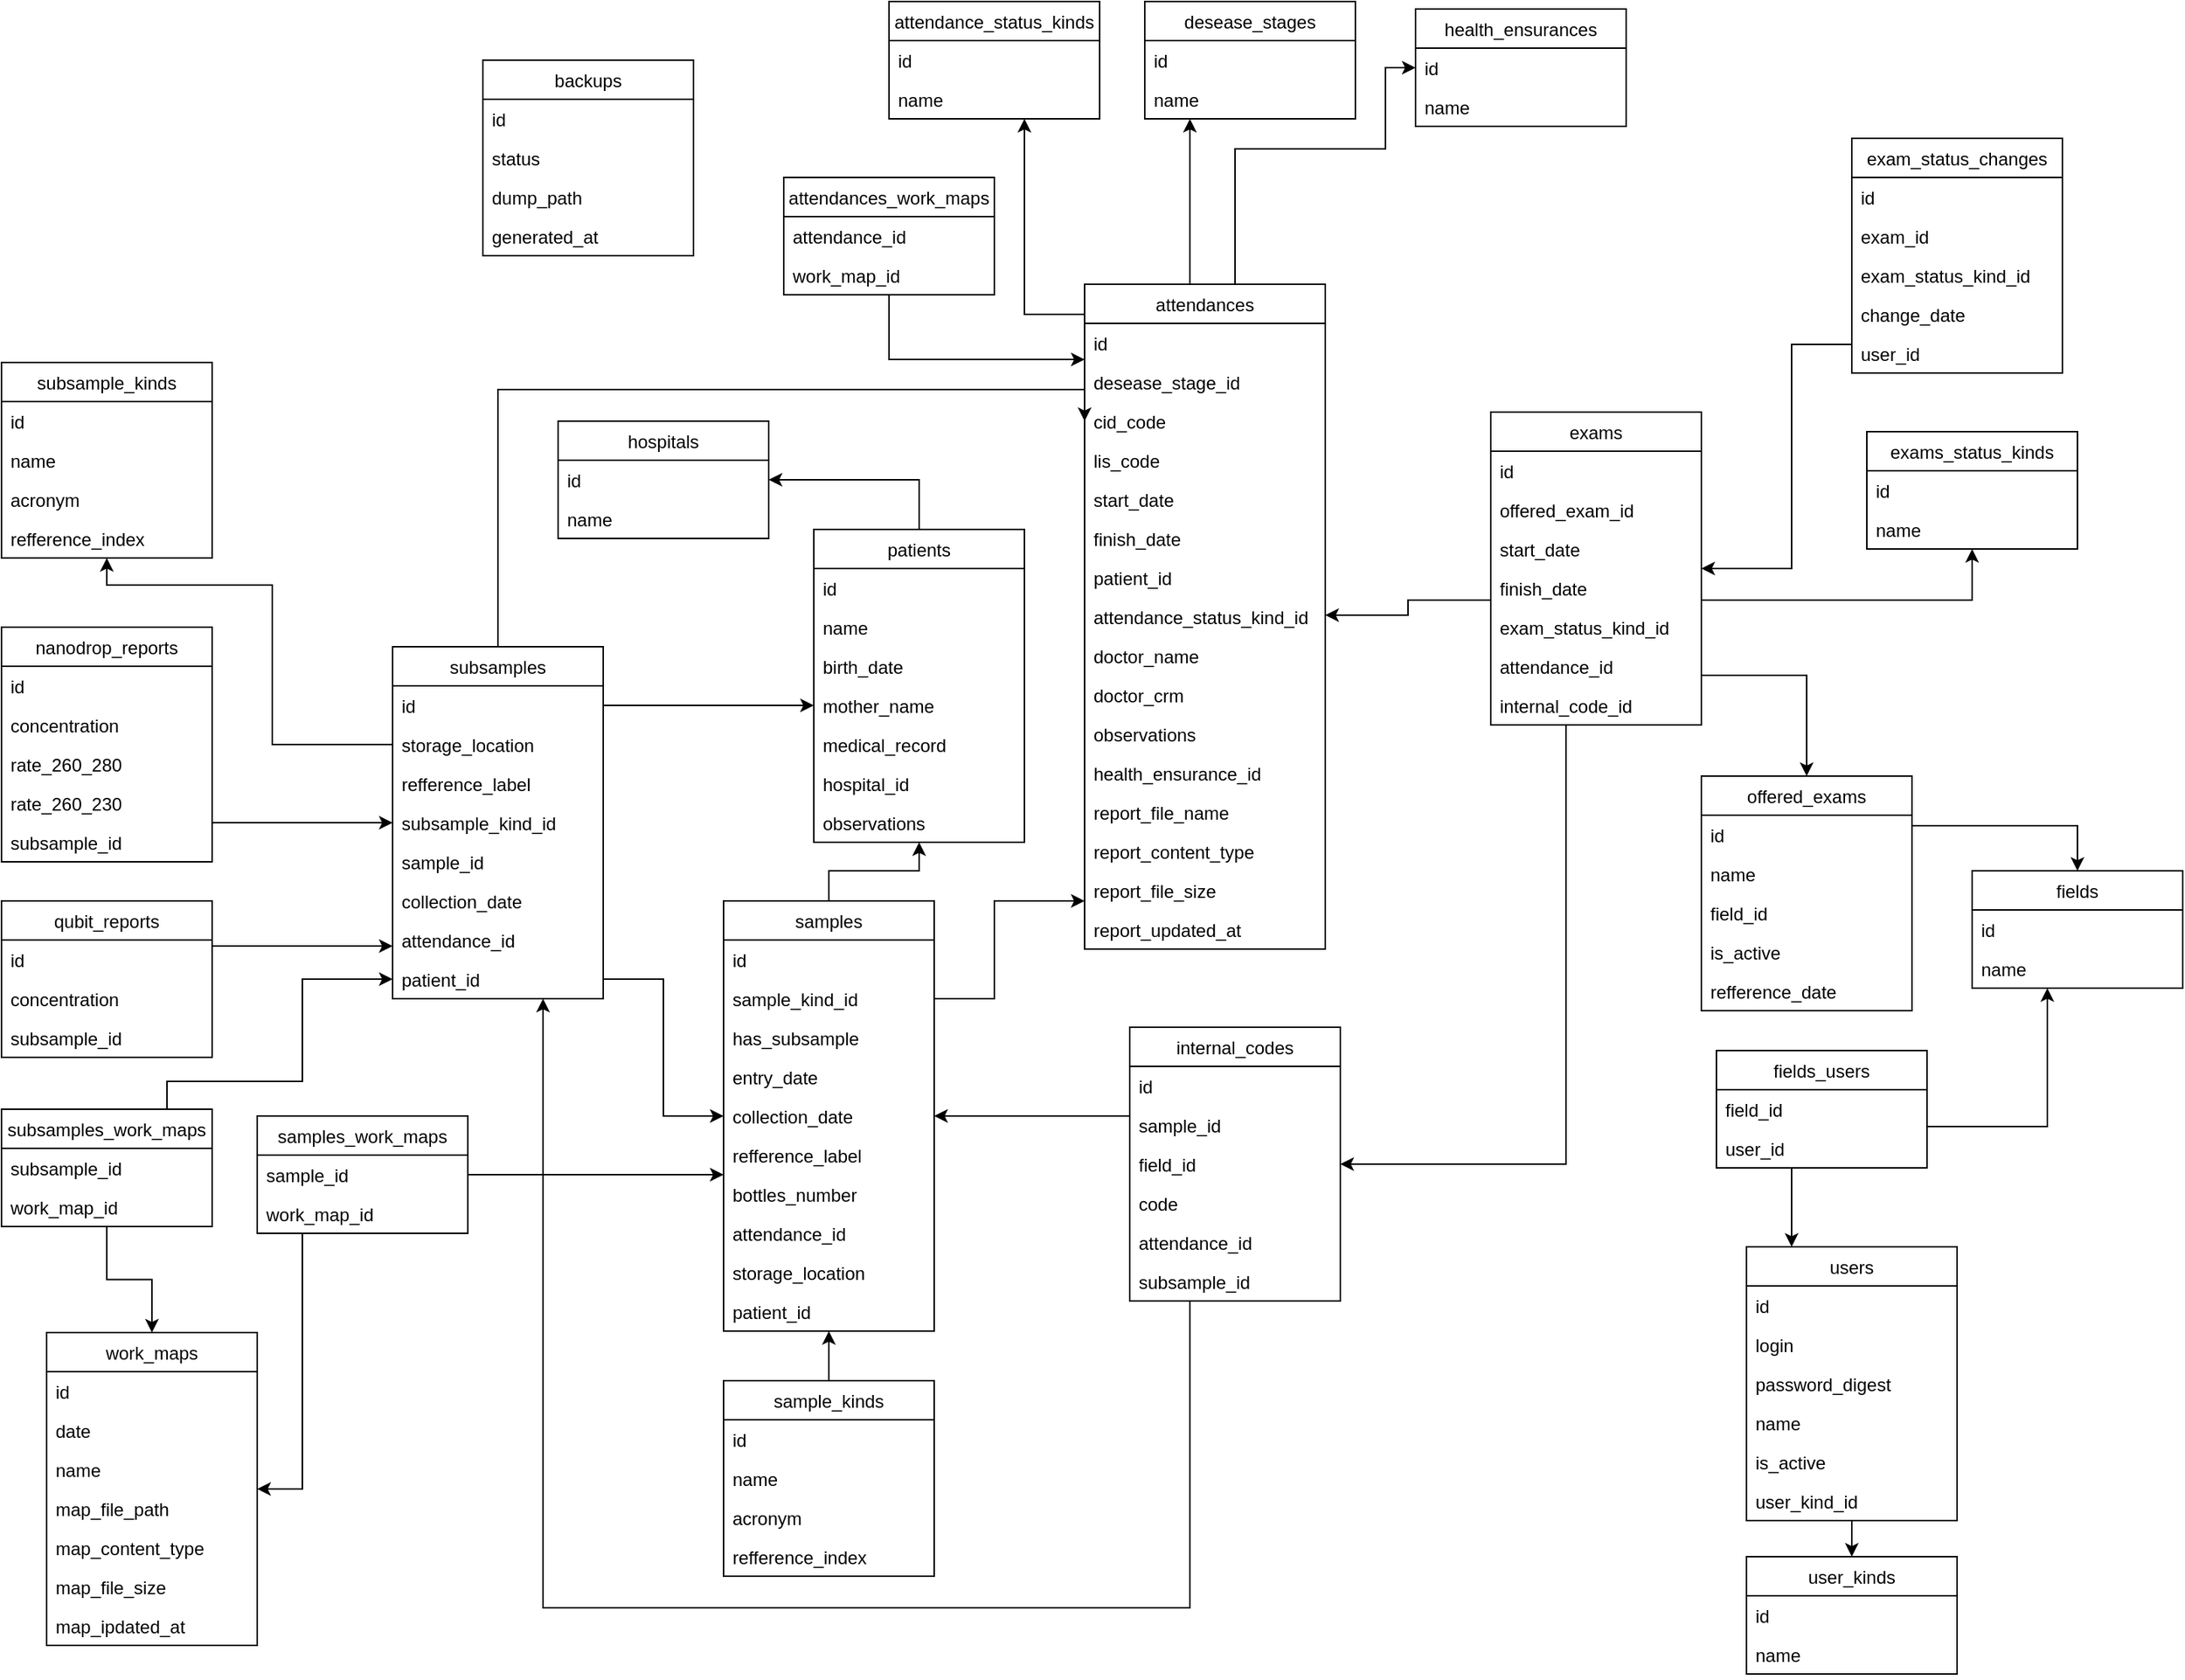 <mxfile version="10.9.5" type="device"><diagram name="Page-1" id="9f46799a-70d6-7492-0946-bef42562c5a5"><mxGraphModel dx="3758" dy="1378" grid="1" gridSize="10" guides="1" tooltips="1" connect="1" arrows="1" fold="1" page="1" pageScale="1" pageWidth="1100" pageHeight="850" background="#ffffff" math="0" shadow="0"><root><mxCell id="0"/><mxCell id="1" parent="0"/><mxCell id="H1HDkSK7e2mvy_Q6WAIs-183" style="edgeStyle=orthogonalEdgeStyle;rounded=0;orthogonalLoop=1;jettySize=auto;html=1;exitX=0;exitY=0.5;exitDx=0;exitDy=0;entryX=0;entryY=0.5;entryDx=0;entryDy=0;" parent="1" target="H1HDkSK7e2mvy_Q6WAIs-175" edge="1"><mxGeometry relative="1" as="geometry"><Array as="points"><mxPoint x="30" y="816.5"/><mxPoint x="30" y="334.5"/></Array><mxPoint x="80" y="830" as="sourcePoint"/></mxGeometry></mxCell><mxCell id="bh3pTHCVWy5I8DZ_KZWX-1" value="attendance_status_kinds" style="swimlane;fontStyle=0;childLayout=stackLayout;horizontal=1;startSize=26;fillColor=none;horizontalStack=0;resizeParent=1;resizeParentMax=0;resizeLast=0;collapsible=1;marginBottom=0;" vertex="1" parent="1"><mxGeometry x="-110" y="2" width="140" height="78" as="geometry"/></mxCell><mxCell id="bh3pTHCVWy5I8DZ_KZWX-2" value="id" style="text;strokeColor=none;fillColor=none;align=left;verticalAlign=top;spacingLeft=4;spacingRight=4;overflow=hidden;rotatable=0;points=[[0,0.5],[1,0.5]];portConstraint=eastwest;" vertex="1" parent="bh3pTHCVWy5I8DZ_KZWX-1"><mxGeometry y="26" width="140" height="26" as="geometry"/></mxCell><mxCell id="bh3pTHCVWy5I8DZ_KZWX-3" value="name" style="text;strokeColor=none;fillColor=none;align=left;verticalAlign=top;spacingLeft=4;spacingRight=4;overflow=hidden;rotatable=0;points=[[0,0.5],[1,0.5]];portConstraint=eastwest;" vertex="1" parent="bh3pTHCVWy5I8DZ_KZWX-1"><mxGeometry y="52" width="140" height="26" as="geometry"/></mxCell><mxCell id="bh3pTHCVWy5I8DZ_KZWX-25" style="edgeStyle=orthogonalEdgeStyle;rounded=0;orthogonalLoop=1;jettySize=auto;html=1;" edge="1" parent="1" source="bh3pTHCVWy5I8DZ_KZWX-5" target="bh3pTHCVWy5I8DZ_KZWX-1"><mxGeometry relative="1" as="geometry"><Array as="points"><mxPoint x="-20" y="210"/></Array></mxGeometry></mxCell><mxCell id="bh3pTHCVWy5I8DZ_KZWX-197" style="edgeStyle=orthogonalEdgeStyle;rounded=0;orthogonalLoop=1;jettySize=auto;html=1;exitX=0.75;exitY=0;exitDx=0;exitDy=0;" edge="1" parent="1" source="bh3pTHCVWy5I8DZ_KZWX-5" target="bh3pTHCVWy5I8DZ_KZWX-73"><mxGeometry relative="1" as="geometry"><Array as="points"><mxPoint x="120" y="190"/><mxPoint x="120" y="100"/><mxPoint x="220" y="100"/><mxPoint x="220" y="46"/></Array></mxGeometry></mxCell><mxCell id="bh3pTHCVWy5I8DZ_KZWX-5" value="attendances" style="swimlane;fontStyle=0;childLayout=stackLayout;horizontal=1;startSize=26;fillColor=none;horizontalStack=0;resizeParent=1;resizeParentMax=0;resizeLast=0;collapsible=1;marginBottom=0;" vertex="1" parent="1"><mxGeometry x="20" y="190" width="160" height="442" as="geometry"/></mxCell><mxCell id="bh3pTHCVWy5I8DZ_KZWX-6" value="id" style="text;strokeColor=none;fillColor=none;align=left;verticalAlign=top;spacingLeft=4;spacingRight=4;overflow=hidden;rotatable=0;points=[[0,0.5],[1,0.5]];portConstraint=eastwest;" vertex="1" parent="bh3pTHCVWy5I8DZ_KZWX-5"><mxGeometry y="26" width="160" height="26" as="geometry"/></mxCell><mxCell id="bh3pTHCVWy5I8DZ_KZWX-7" value="desease_stage_id" style="text;strokeColor=none;fillColor=none;align=left;verticalAlign=top;spacingLeft=4;spacingRight=4;overflow=hidden;rotatable=0;points=[[0,0.5],[1,0.5]];portConstraint=eastwest;" vertex="1" parent="bh3pTHCVWy5I8DZ_KZWX-5"><mxGeometry y="52" width="160" height="26" as="geometry"/></mxCell><mxCell id="bh3pTHCVWy5I8DZ_KZWX-8" value="cid_code" style="text;strokeColor=none;fillColor=none;align=left;verticalAlign=top;spacingLeft=4;spacingRight=4;overflow=hidden;rotatable=0;points=[[0,0.5],[1,0.5]];portConstraint=eastwest;" vertex="1" parent="bh3pTHCVWy5I8DZ_KZWX-5"><mxGeometry y="78" width="160" height="26" as="geometry"/></mxCell><mxCell id="bh3pTHCVWy5I8DZ_KZWX-9" value="lis_code" style="text;strokeColor=none;fillColor=none;align=left;verticalAlign=top;spacingLeft=4;spacingRight=4;overflow=hidden;rotatable=0;points=[[0,0.5],[1,0.5]];portConstraint=eastwest;" vertex="1" parent="bh3pTHCVWy5I8DZ_KZWX-5"><mxGeometry y="104" width="160" height="26" as="geometry"/></mxCell><mxCell id="bh3pTHCVWy5I8DZ_KZWX-10" value="start_date" style="text;strokeColor=none;fillColor=none;align=left;verticalAlign=top;spacingLeft=4;spacingRight=4;overflow=hidden;rotatable=0;points=[[0,0.5],[1,0.5]];portConstraint=eastwest;" vertex="1" parent="bh3pTHCVWy5I8DZ_KZWX-5"><mxGeometry y="130" width="160" height="26" as="geometry"/></mxCell><mxCell id="bh3pTHCVWy5I8DZ_KZWX-11" value="finish_date" style="text;strokeColor=none;fillColor=none;align=left;verticalAlign=top;spacingLeft=4;spacingRight=4;overflow=hidden;rotatable=0;points=[[0,0.5],[1,0.5]];portConstraint=eastwest;" vertex="1" parent="bh3pTHCVWy5I8DZ_KZWX-5"><mxGeometry y="156" width="160" height="26" as="geometry"/></mxCell><mxCell id="bh3pTHCVWy5I8DZ_KZWX-12" value="patient_id" style="text;strokeColor=none;fillColor=none;align=left;verticalAlign=top;spacingLeft=4;spacingRight=4;overflow=hidden;rotatable=0;points=[[0,0.5],[1,0.5]];portConstraint=eastwest;" vertex="1" parent="bh3pTHCVWy5I8DZ_KZWX-5"><mxGeometry y="182" width="160" height="26" as="geometry"/></mxCell><mxCell id="bh3pTHCVWy5I8DZ_KZWX-13" value="attendance_status_kind_id" style="text;strokeColor=none;fillColor=none;align=left;verticalAlign=top;spacingLeft=4;spacingRight=4;overflow=hidden;rotatable=0;points=[[0,0.5],[1,0.5]];portConstraint=eastwest;" vertex="1" parent="bh3pTHCVWy5I8DZ_KZWX-5"><mxGeometry y="208" width="160" height="26" as="geometry"/></mxCell><mxCell id="bh3pTHCVWy5I8DZ_KZWX-14" value="doctor_name" style="text;strokeColor=none;fillColor=none;align=left;verticalAlign=top;spacingLeft=4;spacingRight=4;overflow=hidden;rotatable=0;points=[[0,0.5],[1,0.5]];portConstraint=eastwest;" vertex="1" parent="bh3pTHCVWy5I8DZ_KZWX-5"><mxGeometry y="234" width="160" height="26" as="geometry"/></mxCell><mxCell id="bh3pTHCVWy5I8DZ_KZWX-15" value="doctor_crm" style="text;strokeColor=none;fillColor=none;align=left;verticalAlign=top;spacingLeft=4;spacingRight=4;overflow=hidden;rotatable=0;points=[[0,0.5],[1,0.5]];portConstraint=eastwest;" vertex="1" parent="bh3pTHCVWy5I8DZ_KZWX-5"><mxGeometry y="260" width="160" height="26" as="geometry"/></mxCell><mxCell id="bh3pTHCVWy5I8DZ_KZWX-16" value="observations" style="text;strokeColor=none;fillColor=none;align=left;verticalAlign=top;spacingLeft=4;spacingRight=4;overflow=hidden;rotatable=0;points=[[0,0.5],[1,0.5]];portConstraint=eastwest;" vertex="1" parent="bh3pTHCVWy5I8DZ_KZWX-5"><mxGeometry y="286" width="160" height="26" as="geometry"/></mxCell><mxCell id="bh3pTHCVWy5I8DZ_KZWX-17" value="health_ensurance_id" style="text;strokeColor=none;fillColor=none;align=left;verticalAlign=top;spacingLeft=4;spacingRight=4;overflow=hidden;rotatable=0;points=[[0,0.5],[1,0.5]];portConstraint=eastwest;" vertex="1" parent="bh3pTHCVWy5I8DZ_KZWX-5"><mxGeometry y="312" width="160" height="26" as="geometry"/></mxCell><mxCell id="bh3pTHCVWy5I8DZ_KZWX-20" value="report_file_name" style="text;strokeColor=none;fillColor=none;align=left;verticalAlign=top;spacingLeft=4;spacingRight=4;overflow=hidden;rotatable=0;points=[[0,0.5],[1,0.5]];portConstraint=eastwest;" vertex="1" parent="bh3pTHCVWy5I8DZ_KZWX-5"><mxGeometry y="338" width="160" height="26" as="geometry"/></mxCell><mxCell id="bh3pTHCVWy5I8DZ_KZWX-21" value="report_content_type" style="text;strokeColor=none;fillColor=none;align=left;verticalAlign=top;spacingLeft=4;spacingRight=4;overflow=hidden;rotatable=0;points=[[0,0.5],[1,0.5]];portConstraint=eastwest;" vertex="1" parent="bh3pTHCVWy5I8DZ_KZWX-5"><mxGeometry y="364" width="160" height="26" as="geometry"/></mxCell><mxCell id="bh3pTHCVWy5I8DZ_KZWX-22" value="report_file_size" style="text;strokeColor=none;fillColor=none;align=left;verticalAlign=top;spacingLeft=4;spacingRight=4;overflow=hidden;rotatable=0;points=[[0,0.5],[1,0.5]];portConstraint=eastwest;" vertex="1" parent="bh3pTHCVWy5I8DZ_KZWX-5"><mxGeometry y="390" width="160" height="26" as="geometry"/></mxCell><mxCell id="bh3pTHCVWy5I8DZ_KZWX-23" value="report_updated_at" style="text;strokeColor=none;fillColor=none;align=left;verticalAlign=top;spacingLeft=4;spacingRight=4;overflow=hidden;rotatable=0;points=[[0,0.5],[1,0.5]];portConstraint=eastwest;" vertex="1" parent="bh3pTHCVWy5I8DZ_KZWX-5"><mxGeometry y="416" width="160" height="26" as="geometry"/></mxCell><mxCell id="bh3pTHCVWy5I8DZ_KZWX-26" value="attendances_work_maps" style="swimlane;fontStyle=0;childLayout=stackLayout;horizontal=1;startSize=26;fillColor=none;horizontalStack=0;resizeParent=1;resizeParentMax=0;resizeLast=0;collapsible=1;marginBottom=0;" vertex="1" parent="1"><mxGeometry x="-180" y="119" width="140" height="78" as="geometry"/></mxCell><mxCell id="bh3pTHCVWy5I8DZ_KZWX-27" value="attendance_id" style="text;strokeColor=none;fillColor=none;align=left;verticalAlign=top;spacingLeft=4;spacingRight=4;overflow=hidden;rotatable=0;points=[[0,0.5],[1,0.5]];portConstraint=eastwest;" vertex="1" parent="bh3pTHCVWy5I8DZ_KZWX-26"><mxGeometry y="26" width="140" height="26" as="geometry"/></mxCell><mxCell id="bh3pTHCVWy5I8DZ_KZWX-28" value="work_map_id" style="text;strokeColor=none;fillColor=none;align=left;verticalAlign=top;spacingLeft=4;spacingRight=4;overflow=hidden;rotatable=0;points=[[0,0.5],[1,0.5]];portConstraint=eastwest;" vertex="1" parent="bh3pTHCVWy5I8DZ_KZWX-26"><mxGeometry y="52" width="140" height="26" as="geometry"/></mxCell><mxCell id="bh3pTHCVWy5I8DZ_KZWX-30" style="edgeStyle=orthogonalEdgeStyle;rounded=0;orthogonalLoop=1;jettySize=auto;html=1;" edge="1" parent="1" source="bh3pTHCVWy5I8DZ_KZWX-26" target="bh3pTHCVWy5I8DZ_KZWX-5"><mxGeometry relative="1" as="geometry"><Array as="points"><mxPoint x="-110" y="240"/></Array></mxGeometry></mxCell><mxCell id="bh3pTHCVWy5I8DZ_KZWX-31" value="backups" style="swimlane;fontStyle=0;childLayout=stackLayout;horizontal=1;startSize=26;fillColor=none;horizontalStack=0;resizeParent=1;resizeParentMax=0;resizeLast=0;collapsible=1;marginBottom=0;" vertex="1" parent="1"><mxGeometry x="-380" y="41" width="140" height="130" as="geometry"/></mxCell><mxCell id="bh3pTHCVWy5I8DZ_KZWX-32" value="id" style="text;strokeColor=none;fillColor=none;align=left;verticalAlign=top;spacingLeft=4;spacingRight=4;overflow=hidden;rotatable=0;points=[[0,0.5],[1,0.5]];portConstraint=eastwest;" vertex="1" parent="bh3pTHCVWy5I8DZ_KZWX-31"><mxGeometry y="26" width="140" height="26" as="geometry"/></mxCell><mxCell id="bh3pTHCVWy5I8DZ_KZWX-33" value="status" style="text;strokeColor=none;fillColor=none;align=left;verticalAlign=top;spacingLeft=4;spacingRight=4;overflow=hidden;rotatable=0;points=[[0,0.5],[1,0.5]];portConstraint=eastwest;" vertex="1" parent="bh3pTHCVWy5I8DZ_KZWX-31"><mxGeometry y="52" width="140" height="26" as="geometry"/></mxCell><mxCell id="bh3pTHCVWy5I8DZ_KZWX-34" value="dump_path" style="text;strokeColor=none;fillColor=none;align=left;verticalAlign=top;spacingLeft=4;spacingRight=4;overflow=hidden;rotatable=0;points=[[0,0.5],[1,0.5]];portConstraint=eastwest;" vertex="1" parent="bh3pTHCVWy5I8DZ_KZWX-31"><mxGeometry y="78" width="140" height="26" as="geometry"/></mxCell><mxCell id="bh3pTHCVWy5I8DZ_KZWX-35" value="generated_at" style="text;strokeColor=none;fillColor=none;align=left;verticalAlign=top;spacingLeft=4;spacingRight=4;overflow=hidden;rotatable=0;points=[[0,0.5],[1,0.5]];portConstraint=eastwest;" vertex="1" parent="bh3pTHCVWy5I8DZ_KZWX-31"><mxGeometry y="104" width="140" height="26" as="geometry"/></mxCell><mxCell id="bh3pTHCVWy5I8DZ_KZWX-36" value="desease_stages" style="swimlane;fontStyle=0;childLayout=stackLayout;horizontal=1;startSize=26;fillColor=none;horizontalStack=0;resizeParent=1;resizeParentMax=0;resizeLast=0;collapsible=1;marginBottom=0;" vertex="1" parent="1"><mxGeometry x="60" y="2" width="140" height="78" as="geometry"/></mxCell><mxCell id="bh3pTHCVWy5I8DZ_KZWX-37" value="id" style="text;strokeColor=none;fillColor=none;align=left;verticalAlign=top;spacingLeft=4;spacingRight=4;overflow=hidden;rotatable=0;points=[[0,0.5],[1,0.5]];portConstraint=eastwest;" vertex="1" parent="bh3pTHCVWy5I8DZ_KZWX-36"><mxGeometry y="26" width="140" height="26" as="geometry"/></mxCell><mxCell id="bh3pTHCVWy5I8DZ_KZWX-38" value="name" style="text;strokeColor=none;fillColor=none;align=left;verticalAlign=top;spacingLeft=4;spacingRight=4;overflow=hidden;rotatable=0;points=[[0,0.5],[1,0.5]];portConstraint=eastwest;" vertex="1" parent="bh3pTHCVWy5I8DZ_KZWX-36"><mxGeometry y="52" width="140" height="26" as="geometry"/></mxCell><mxCell id="bh3pTHCVWy5I8DZ_KZWX-40" style="edgeStyle=orthogonalEdgeStyle;rounded=0;orthogonalLoop=1;jettySize=auto;html=1;" edge="1" parent="1" source="bh3pTHCVWy5I8DZ_KZWX-5" target="bh3pTHCVWy5I8DZ_KZWX-36"><mxGeometry relative="1" as="geometry"><Array as="points"><mxPoint x="90" y="160"/><mxPoint x="90" y="160"/></Array></mxGeometry></mxCell><mxCell id="bh3pTHCVWy5I8DZ_KZWX-41" value="exam_status_changes" style="swimlane;fontStyle=0;childLayout=stackLayout;horizontal=1;startSize=26;fillColor=none;horizontalStack=0;resizeParent=1;resizeParentMax=0;resizeLast=0;collapsible=1;marginBottom=0;" vertex="1" parent="1"><mxGeometry x="530" y="93" width="140" height="156" as="geometry"/></mxCell><mxCell id="bh3pTHCVWy5I8DZ_KZWX-42" value="id" style="text;strokeColor=none;fillColor=none;align=left;verticalAlign=top;spacingLeft=4;spacingRight=4;overflow=hidden;rotatable=0;points=[[0,0.5],[1,0.5]];portConstraint=eastwest;" vertex="1" parent="bh3pTHCVWy5I8DZ_KZWX-41"><mxGeometry y="26" width="140" height="26" as="geometry"/></mxCell><mxCell id="bh3pTHCVWy5I8DZ_KZWX-43" value="exam_id" style="text;strokeColor=none;fillColor=none;align=left;verticalAlign=top;spacingLeft=4;spacingRight=4;overflow=hidden;rotatable=0;points=[[0,0.5],[1,0.5]];portConstraint=eastwest;" vertex="1" parent="bh3pTHCVWy5I8DZ_KZWX-41"><mxGeometry y="52" width="140" height="26" as="geometry"/></mxCell><mxCell id="bh3pTHCVWy5I8DZ_KZWX-44" value="exam_status_kind_id" style="text;strokeColor=none;fillColor=none;align=left;verticalAlign=top;spacingLeft=4;spacingRight=4;overflow=hidden;rotatable=0;points=[[0,0.5],[1,0.5]];portConstraint=eastwest;" vertex="1" parent="bh3pTHCVWy5I8DZ_KZWX-41"><mxGeometry y="78" width="140" height="26" as="geometry"/></mxCell><mxCell id="bh3pTHCVWy5I8DZ_KZWX-45" value="change_date" style="text;strokeColor=none;fillColor=none;align=left;verticalAlign=top;spacingLeft=4;spacingRight=4;overflow=hidden;rotatable=0;points=[[0,0.5],[1,0.5]];portConstraint=eastwest;" vertex="1" parent="bh3pTHCVWy5I8DZ_KZWX-41"><mxGeometry y="104" width="140" height="26" as="geometry"/></mxCell><mxCell id="bh3pTHCVWy5I8DZ_KZWX-46" value="user_id" style="text;strokeColor=none;fillColor=none;align=left;verticalAlign=top;spacingLeft=4;spacingRight=4;overflow=hidden;rotatable=0;points=[[0,0.5],[1,0.5]];portConstraint=eastwest;" vertex="1" parent="bh3pTHCVWy5I8DZ_KZWX-41"><mxGeometry y="130" width="140" height="26" as="geometry"/></mxCell><mxCell id="bh3pTHCVWy5I8DZ_KZWX-48" value="exams_status_kinds" style="swimlane;fontStyle=0;childLayout=stackLayout;horizontal=1;startSize=26;fillColor=none;horizontalStack=0;resizeParent=1;resizeParentMax=0;resizeLast=0;collapsible=1;marginBottom=0;" vertex="1" parent="1"><mxGeometry x="540" y="288" width="140" height="78" as="geometry"/></mxCell><mxCell id="bh3pTHCVWy5I8DZ_KZWX-49" value="id" style="text;strokeColor=none;fillColor=none;align=left;verticalAlign=top;spacingLeft=4;spacingRight=4;overflow=hidden;rotatable=0;points=[[0,0.5],[1,0.5]];portConstraint=eastwest;" vertex="1" parent="bh3pTHCVWy5I8DZ_KZWX-48"><mxGeometry y="26" width="140" height="26" as="geometry"/></mxCell><mxCell id="bh3pTHCVWy5I8DZ_KZWX-50" value="name" style="text;strokeColor=none;fillColor=none;align=left;verticalAlign=top;spacingLeft=4;spacingRight=4;overflow=hidden;rotatable=0;points=[[0,0.5],[1,0.5]];portConstraint=eastwest;" vertex="1" parent="bh3pTHCVWy5I8DZ_KZWX-48"><mxGeometry y="52" width="140" height="26" as="geometry"/></mxCell><mxCell id="bh3pTHCVWy5I8DZ_KZWX-52" value="exams" style="swimlane;fontStyle=0;childLayout=stackLayout;horizontal=1;startSize=26;fillColor=none;horizontalStack=0;resizeParent=1;resizeParentMax=0;resizeLast=0;collapsible=1;marginBottom=0;" vertex="1" parent="1"><mxGeometry x="290" y="275" width="140" height="208" as="geometry"/></mxCell><mxCell id="bh3pTHCVWy5I8DZ_KZWX-53" value="id" style="text;strokeColor=none;fillColor=none;align=left;verticalAlign=top;spacingLeft=4;spacingRight=4;overflow=hidden;rotatable=0;points=[[0,0.5],[1,0.5]];portConstraint=eastwest;" vertex="1" parent="bh3pTHCVWy5I8DZ_KZWX-52"><mxGeometry y="26" width="140" height="26" as="geometry"/></mxCell><mxCell id="bh3pTHCVWy5I8DZ_KZWX-54" value="offered_exam_id" style="text;strokeColor=none;fillColor=none;align=left;verticalAlign=top;spacingLeft=4;spacingRight=4;overflow=hidden;rotatable=0;points=[[0,0.5],[1,0.5]];portConstraint=eastwest;" vertex="1" parent="bh3pTHCVWy5I8DZ_KZWX-52"><mxGeometry y="52" width="140" height="26" as="geometry"/></mxCell><mxCell id="bh3pTHCVWy5I8DZ_KZWX-55" value="start_date" style="text;strokeColor=none;fillColor=none;align=left;verticalAlign=top;spacingLeft=4;spacingRight=4;overflow=hidden;rotatable=0;points=[[0,0.5],[1,0.5]];portConstraint=eastwest;" vertex="1" parent="bh3pTHCVWy5I8DZ_KZWX-52"><mxGeometry y="78" width="140" height="26" as="geometry"/></mxCell><mxCell id="bh3pTHCVWy5I8DZ_KZWX-56" value="finish_date" style="text;strokeColor=none;fillColor=none;align=left;verticalAlign=top;spacingLeft=4;spacingRight=4;overflow=hidden;rotatable=0;points=[[0,0.5],[1,0.5]];portConstraint=eastwest;" vertex="1" parent="bh3pTHCVWy5I8DZ_KZWX-52"><mxGeometry y="104" width="140" height="26" as="geometry"/></mxCell><mxCell id="bh3pTHCVWy5I8DZ_KZWX-57" value="exam_status_kind_id" style="text;strokeColor=none;fillColor=none;align=left;verticalAlign=top;spacingLeft=4;spacingRight=4;overflow=hidden;rotatable=0;points=[[0,0.5],[1,0.5]];portConstraint=eastwest;" vertex="1" parent="bh3pTHCVWy5I8DZ_KZWX-52"><mxGeometry y="130" width="140" height="26" as="geometry"/></mxCell><mxCell id="bh3pTHCVWy5I8DZ_KZWX-58" value="attendance_id" style="text;strokeColor=none;fillColor=none;align=left;verticalAlign=top;spacingLeft=4;spacingRight=4;overflow=hidden;rotatable=0;points=[[0,0.5],[1,0.5]];portConstraint=eastwest;" vertex="1" parent="bh3pTHCVWy5I8DZ_KZWX-52"><mxGeometry y="156" width="140" height="26" as="geometry"/></mxCell><mxCell id="bh3pTHCVWy5I8DZ_KZWX-59" value="internal_code_id" style="text;strokeColor=none;fillColor=none;align=left;verticalAlign=top;spacingLeft=4;spacingRight=4;overflow=hidden;rotatable=0;points=[[0,0.5],[1,0.5]];portConstraint=eastwest;" vertex="1" parent="bh3pTHCVWy5I8DZ_KZWX-52"><mxGeometry y="182" width="140" height="26" as="geometry"/></mxCell><mxCell id="bh3pTHCVWy5I8DZ_KZWX-61" style="edgeStyle=orthogonalEdgeStyle;rounded=0;orthogonalLoop=1;jettySize=auto;html=1;" edge="1" parent="1" source="bh3pTHCVWy5I8DZ_KZWX-52" target="bh3pTHCVWy5I8DZ_KZWX-48"><mxGeometry relative="1" as="geometry"><mxPoint x="380" y="400" as="sourcePoint"/><Array as="points"><mxPoint x="610" y="400"/></Array></mxGeometry></mxCell><mxCell id="bh3pTHCVWy5I8DZ_KZWX-64" value="fields" style="swimlane;fontStyle=0;childLayout=stackLayout;horizontal=1;startSize=26;fillColor=none;horizontalStack=0;resizeParent=1;resizeParentMax=0;resizeLast=0;collapsible=1;marginBottom=0;" vertex="1" parent="1"><mxGeometry x="610" y="580" width="140" height="78" as="geometry"/></mxCell><mxCell id="bh3pTHCVWy5I8DZ_KZWX-65" value="id" style="text;strokeColor=none;fillColor=none;align=left;verticalAlign=top;spacingLeft=4;spacingRight=4;overflow=hidden;rotatable=0;points=[[0,0.5],[1,0.5]];portConstraint=eastwest;" vertex="1" parent="bh3pTHCVWy5I8DZ_KZWX-64"><mxGeometry y="26" width="140" height="26" as="geometry"/></mxCell><mxCell id="bh3pTHCVWy5I8DZ_KZWX-66" value="name" style="text;strokeColor=none;fillColor=none;align=left;verticalAlign=top;spacingLeft=4;spacingRight=4;overflow=hidden;rotatable=0;points=[[0,0.5],[1,0.5]];portConstraint=eastwest;" vertex="1" parent="bh3pTHCVWy5I8DZ_KZWX-64"><mxGeometry y="52" width="140" height="26" as="geometry"/></mxCell><mxCell id="bh3pTHCVWy5I8DZ_KZWX-196" style="edgeStyle=orthogonalEdgeStyle;rounded=0;orthogonalLoop=1;jettySize=auto;html=1;" edge="1" parent="1" source="bh3pTHCVWy5I8DZ_KZWX-68" target="bh3pTHCVWy5I8DZ_KZWX-177"><mxGeometry relative="1" as="geometry"><mxPoint x="600" y="780" as="sourcePoint"/><Array as="points"><mxPoint x="490" y="810"/><mxPoint x="490" y="810"/></Array></mxGeometry></mxCell><mxCell id="bh3pTHCVWy5I8DZ_KZWX-68" value="fields_users" style="swimlane;fontStyle=0;childLayout=stackLayout;horizontal=1;startSize=26;fillColor=none;horizontalStack=0;resizeParent=1;resizeParentMax=0;resizeLast=0;collapsible=1;marginBottom=0;" vertex="1" parent="1"><mxGeometry x="440" y="699.5" width="140" height="78" as="geometry"/></mxCell><mxCell id="bh3pTHCVWy5I8DZ_KZWX-69" value="field_id" style="text;strokeColor=none;fillColor=none;align=left;verticalAlign=top;spacingLeft=4;spacingRight=4;overflow=hidden;rotatable=0;points=[[0,0.5],[1,0.5]];portConstraint=eastwest;" vertex="1" parent="bh3pTHCVWy5I8DZ_KZWX-68"><mxGeometry y="26" width="140" height="26" as="geometry"/></mxCell><mxCell id="bh3pTHCVWy5I8DZ_KZWX-70" value="user_id" style="text;strokeColor=none;fillColor=none;align=left;verticalAlign=top;spacingLeft=4;spacingRight=4;overflow=hidden;rotatable=0;points=[[0,0.5],[1,0.5]];portConstraint=eastwest;" vertex="1" parent="bh3pTHCVWy5I8DZ_KZWX-68"><mxGeometry y="52" width="140" height="26" as="geometry"/></mxCell><mxCell id="bh3pTHCVWy5I8DZ_KZWX-73" value="health_ensurances" style="swimlane;fontStyle=0;childLayout=stackLayout;horizontal=1;startSize=26;fillColor=none;horizontalStack=0;resizeParent=1;resizeParentMax=0;resizeLast=0;collapsible=1;marginBottom=0;" vertex="1" parent="1"><mxGeometry x="240" y="7" width="140" height="78" as="geometry"/></mxCell><mxCell id="bh3pTHCVWy5I8DZ_KZWX-74" value="id" style="text;strokeColor=none;fillColor=none;align=left;verticalAlign=top;spacingLeft=4;spacingRight=4;overflow=hidden;rotatable=0;points=[[0,0.5],[1,0.5]];portConstraint=eastwest;" vertex="1" parent="bh3pTHCVWy5I8DZ_KZWX-73"><mxGeometry y="26" width="140" height="26" as="geometry"/></mxCell><mxCell id="bh3pTHCVWy5I8DZ_KZWX-75" value="name" style="text;strokeColor=none;fillColor=none;align=left;verticalAlign=top;spacingLeft=4;spacingRight=4;overflow=hidden;rotatable=0;points=[[0,0.5],[1,0.5]];portConstraint=eastwest;" vertex="1" parent="bh3pTHCVWy5I8DZ_KZWX-73"><mxGeometry y="52" width="140" height="26" as="geometry"/></mxCell><mxCell id="bh3pTHCVWy5I8DZ_KZWX-78" value="hospitals" style="swimlane;fontStyle=0;childLayout=stackLayout;horizontal=1;startSize=26;fillColor=none;horizontalStack=0;resizeParent=1;resizeParentMax=0;resizeLast=0;collapsible=1;marginBottom=0;" vertex="1" parent="1"><mxGeometry x="-330" y="281" width="140" height="78" as="geometry"/></mxCell><mxCell id="bh3pTHCVWy5I8DZ_KZWX-79" value="id" style="text;strokeColor=none;fillColor=none;align=left;verticalAlign=top;spacingLeft=4;spacingRight=4;overflow=hidden;rotatable=0;points=[[0,0.5],[1,0.5]];portConstraint=eastwest;" vertex="1" parent="bh3pTHCVWy5I8DZ_KZWX-78"><mxGeometry y="26" width="140" height="26" as="geometry"/></mxCell><mxCell id="bh3pTHCVWy5I8DZ_KZWX-80" value="name" style="text;strokeColor=none;fillColor=none;align=left;verticalAlign=top;spacingLeft=4;spacingRight=4;overflow=hidden;rotatable=0;points=[[0,0.5],[1,0.5]];portConstraint=eastwest;" vertex="1" parent="bh3pTHCVWy5I8DZ_KZWX-78"><mxGeometry y="52" width="140" height="26" as="geometry"/></mxCell><mxCell id="bh3pTHCVWy5I8DZ_KZWX-82" value="internal_codes" style="swimlane;fontStyle=0;childLayout=stackLayout;horizontal=1;startSize=26;fillColor=none;horizontalStack=0;resizeParent=1;resizeParentMax=0;resizeLast=0;collapsible=1;marginBottom=0;" vertex="1" parent="1"><mxGeometry x="50" y="684" width="140" height="182" as="geometry"/></mxCell><mxCell id="bh3pTHCVWy5I8DZ_KZWX-83" value="id" style="text;strokeColor=none;fillColor=none;align=left;verticalAlign=top;spacingLeft=4;spacingRight=4;overflow=hidden;rotatable=0;points=[[0,0.5],[1,0.5]];portConstraint=eastwest;" vertex="1" parent="bh3pTHCVWy5I8DZ_KZWX-82"><mxGeometry y="26" width="140" height="26" as="geometry"/></mxCell><mxCell id="bh3pTHCVWy5I8DZ_KZWX-84" value="sample_id" style="text;strokeColor=none;fillColor=none;align=left;verticalAlign=top;spacingLeft=4;spacingRight=4;overflow=hidden;rotatable=0;points=[[0,0.5],[1,0.5]];portConstraint=eastwest;" vertex="1" parent="bh3pTHCVWy5I8DZ_KZWX-82"><mxGeometry y="52" width="140" height="26" as="geometry"/></mxCell><mxCell id="bh3pTHCVWy5I8DZ_KZWX-85" value="field_id" style="text;strokeColor=none;fillColor=none;align=left;verticalAlign=top;spacingLeft=4;spacingRight=4;overflow=hidden;rotatable=0;points=[[0,0.5],[1,0.5]];portConstraint=eastwest;" vertex="1" parent="bh3pTHCVWy5I8DZ_KZWX-82"><mxGeometry y="78" width="140" height="26" as="geometry"/></mxCell><mxCell id="bh3pTHCVWy5I8DZ_KZWX-86" value="code" style="text;strokeColor=none;fillColor=none;align=left;verticalAlign=top;spacingLeft=4;spacingRight=4;overflow=hidden;rotatable=0;points=[[0,0.5],[1,0.5]];portConstraint=eastwest;" vertex="1" parent="bh3pTHCVWy5I8DZ_KZWX-82"><mxGeometry y="104" width="140" height="26" as="geometry"/></mxCell><mxCell id="bh3pTHCVWy5I8DZ_KZWX-87" value="attendance_id" style="text;strokeColor=none;fillColor=none;align=left;verticalAlign=top;spacingLeft=4;spacingRight=4;overflow=hidden;rotatable=0;points=[[0,0.5],[1,0.5]];portConstraint=eastwest;" vertex="1" parent="bh3pTHCVWy5I8DZ_KZWX-82"><mxGeometry y="130" width="140" height="26" as="geometry"/></mxCell><mxCell id="bh3pTHCVWy5I8DZ_KZWX-88" value="subsample_id" style="text;strokeColor=none;fillColor=none;align=left;verticalAlign=top;spacingLeft=4;spacingRight=4;overflow=hidden;rotatable=0;points=[[0,0.5],[1,0.5]];portConstraint=eastwest;" vertex="1" parent="bh3pTHCVWy5I8DZ_KZWX-82"><mxGeometry y="156" width="140" height="26" as="geometry"/></mxCell><mxCell id="bh3pTHCVWy5I8DZ_KZWX-93" value="nanodrop_reports" style="swimlane;fontStyle=0;childLayout=stackLayout;horizontal=1;startSize=26;fillColor=none;horizontalStack=0;resizeParent=1;resizeParentMax=0;resizeLast=0;collapsible=1;marginBottom=0;" vertex="1" parent="1"><mxGeometry x="-700" y="418" width="140" height="156" as="geometry"/></mxCell><mxCell id="bh3pTHCVWy5I8DZ_KZWX-94" value="id" style="text;strokeColor=none;fillColor=none;align=left;verticalAlign=top;spacingLeft=4;spacingRight=4;overflow=hidden;rotatable=0;points=[[0,0.5],[1,0.5]];portConstraint=eastwest;" vertex="1" parent="bh3pTHCVWy5I8DZ_KZWX-93"><mxGeometry y="26" width="140" height="26" as="geometry"/></mxCell><mxCell id="bh3pTHCVWy5I8DZ_KZWX-95" value="concentration" style="text;strokeColor=none;fillColor=none;align=left;verticalAlign=top;spacingLeft=4;spacingRight=4;overflow=hidden;rotatable=0;points=[[0,0.5],[1,0.5]];portConstraint=eastwest;" vertex="1" parent="bh3pTHCVWy5I8DZ_KZWX-93"><mxGeometry y="52" width="140" height="26" as="geometry"/></mxCell><mxCell id="bh3pTHCVWy5I8DZ_KZWX-96" value="rate_260_280" style="text;strokeColor=none;fillColor=none;align=left;verticalAlign=top;spacingLeft=4;spacingRight=4;overflow=hidden;rotatable=0;points=[[0,0.5],[1,0.5]];portConstraint=eastwest;" vertex="1" parent="bh3pTHCVWy5I8DZ_KZWX-93"><mxGeometry y="78" width="140" height="26" as="geometry"/></mxCell><mxCell id="bh3pTHCVWy5I8DZ_KZWX-97" value="rate_260_230" style="text;strokeColor=none;fillColor=none;align=left;verticalAlign=top;spacingLeft=4;spacingRight=4;overflow=hidden;rotatable=0;points=[[0,0.5],[1,0.5]];portConstraint=eastwest;" vertex="1" parent="bh3pTHCVWy5I8DZ_KZWX-93"><mxGeometry y="104" width="140" height="26" as="geometry"/></mxCell><mxCell id="bh3pTHCVWy5I8DZ_KZWX-98" value="subsample_id" style="text;strokeColor=none;fillColor=none;align=left;verticalAlign=top;spacingLeft=4;spacingRight=4;overflow=hidden;rotatable=0;points=[[0,0.5],[1,0.5]];portConstraint=eastwest;" vertex="1" parent="bh3pTHCVWy5I8DZ_KZWX-93"><mxGeometry y="130" width="140" height="26" as="geometry"/></mxCell><mxCell id="bh3pTHCVWy5I8DZ_KZWX-100" value="offered_exams" style="swimlane;fontStyle=0;childLayout=stackLayout;horizontal=1;startSize=26;fillColor=none;horizontalStack=0;resizeParent=1;resizeParentMax=0;resizeLast=0;collapsible=1;marginBottom=0;" vertex="1" parent="1"><mxGeometry x="430" y="517" width="140" height="156" as="geometry"/></mxCell><mxCell id="bh3pTHCVWy5I8DZ_KZWX-101" value="id" style="text;strokeColor=none;fillColor=none;align=left;verticalAlign=top;spacingLeft=4;spacingRight=4;overflow=hidden;rotatable=0;points=[[0,0.5],[1,0.5]];portConstraint=eastwest;" vertex="1" parent="bh3pTHCVWy5I8DZ_KZWX-100"><mxGeometry y="26" width="140" height="26" as="geometry"/></mxCell><mxCell id="bh3pTHCVWy5I8DZ_KZWX-102" value="name" style="text;strokeColor=none;fillColor=none;align=left;verticalAlign=top;spacingLeft=4;spacingRight=4;overflow=hidden;rotatable=0;points=[[0,0.5],[1,0.5]];portConstraint=eastwest;" vertex="1" parent="bh3pTHCVWy5I8DZ_KZWX-100"><mxGeometry y="52" width="140" height="26" as="geometry"/></mxCell><mxCell id="bh3pTHCVWy5I8DZ_KZWX-103" value="field_id" style="text;strokeColor=none;fillColor=none;align=left;verticalAlign=top;spacingLeft=4;spacingRight=4;overflow=hidden;rotatable=0;points=[[0,0.5],[1,0.5]];portConstraint=eastwest;" vertex="1" parent="bh3pTHCVWy5I8DZ_KZWX-100"><mxGeometry y="78" width="140" height="26" as="geometry"/></mxCell><mxCell id="bh3pTHCVWy5I8DZ_KZWX-104" value="is_active" style="text;strokeColor=none;fillColor=none;align=left;verticalAlign=top;spacingLeft=4;spacingRight=4;overflow=hidden;rotatable=0;points=[[0,0.5],[1,0.5]];portConstraint=eastwest;" vertex="1" parent="bh3pTHCVWy5I8DZ_KZWX-100"><mxGeometry y="104" width="140" height="26" as="geometry"/></mxCell><mxCell id="bh3pTHCVWy5I8DZ_KZWX-105" value="refference_date" style="text;strokeColor=none;fillColor=none;align=left;verticalAlign=top;spacingLeft=4;spacingRight=4;overflow=hidden;rotatable=0;points=[[0,0.5],[1,0.5]];portConstraint=eastwest;" vertex="1" parent="bh3pTHCVWy5I8DZ_KZWX-100"><mxGeometry y="130" width="140" height="26" as="geometry"/></mxCell><mxCell id="bh3pTHCVWy5I8DZ_KZWX-108" style="edgeStyle=orthogonalEdgeStyle;rounded=0;orthogonalLoop=1;jettySize=auto;html=1;" edge="1" parent="1" source="bh3pTHCVWy5I8DZ_KZWX-100" target="bh3pTHCVWy5I8DZ_KZWX-64"><mxGeometry relative="1" as="geometry"><Array as="points"><mxPoint x="680" y="550"/></Array></mxGeometry></mxCell><mxCell id="bh3pTHCVWy5I8DZ_KZWX-109" style="edgeStyle=orthogonalEdgeStyle;rounded=0;orthogonalLoop=1;jettySize=auto;html=1;exitX=1;exitY=0.5;exitDx=0;exitDy=0;entryX=0.5;entryY=0;entryDx=0;entryDy=0;" edge="1" parent="1" source="bh3pTHCVWy5I8DZ_KZWX-56" target="bh3pTHCVWy5I8DZ_KZWX-100"><mxGeometry relative="1" as="geometry"><Array as="points"><mxPoint x="430" y="450"/><mxPoint x="500" y="450"/></Array></mxGeometry></mxCell><mxCell id="bh3pTHCVWy5I8DZ_KZWX-215" style="edgeStyle=orthogonalEdgeStyle;rounded=0;orthogonalLoop=1;jettySize=auto;html=1;exitX=0.5;exitY=0;exitDx=0;exitDy=0;" edge="1" parent="1" source="bh3pTHCVWy5I8DZ_KZWX-111" target="bh3pTHCVWy5I8DZ_KZWX-78"><mxGeometry relative="1" as="geometry"/></mxCell><mxCell id="bh3pTHCVWy5I8DZ_KZWX-111" value="patients" style="swimlane;fontStyle=0;childLayout=stackLayout;horizontal=1;startSize=26;fillColor=none;horizontalStack=0;resizeParent=1;resizeParentMax=0;resizeLast=0;collapsible=1;marginBottom=0;" vertex="1" parent="1"><mxGeometry x="-160" y="353" width="140" height="208" as="geometry"/></mxCell><mxCell id="bh3pTHCVWy5I8DZ_KZWX-112" value="id" style="text;strokeColor=none;fillColor=none;align=left;verticalAlign=top;spacingLeft=4;spacingRight=4;overflow=hidden;rotatable=0;points=[[0,0.5],[1,0.5]];portConstraint=eastwest;" vertex="1" parent="bh3pTHCVWy5I8DZ_KZWX-111"><mxGeometry y="26" width="140" height="26" as="geometry"/></mxCell><mxCell id="bh3pTHCVWy5I8DZ_KZWX-113" value="name" style="text;strokeColor=none;fillColor=none;align=left;verticalAlign=top;spacingLeft=4;spacingRight=4;overflow=hidden;rotatable=0;points=[[0,0.5],[1,0.5]];portConstraint=eastwest;" vertex="1" parent="bh3pTHCVWy5I8DZ_KZWX-111"><mxGeometry y="52" width="140" height="26" as="geometry"/></mxCell><mxCell id="bh3pTHCVWy5I8DZ_KZWX-114" value="birth_date" style="text;strokeColor=none;fillColor=none;align=left;verticalAlign=top;spacingLeft=4;spacingRight=4;overflow=hidden;rotatable=0;points=[[0,0.5],[1,0.5]];portConstraint=eastwest;" vertex="1" parent="bh3pTHCVWy5I8DZ_KZWX-111"><mxGeometry y="78" width="140" height="26" as="geometry"/></mxCell><mxCell id="bh3pTHCVWy5I8DZ_KZWX-115" value="mother_name" style="text;strokeColor=none;fillColor=none;align=left;verticalAlign=top;spacingLeft=4;spacingRight=4;overflow=hidden;rotatable=0;points=[[0,0.5],[1,0.5]];portConstraint=eastwest;" vertex="1" parent="bh3pTHCVWy5I8DZ_KZWX-111"><mxGeometry y="104" width="140" height="26" as="geometry"/></mxCell><mxCell id="bh3pTHCVWy5I8DZ_KZWX-116" value="medical_record" style="text;strokeColor=none;fillColor=none;align=left;verticalAlign=top;spacingLeft=4;spacingRight=4;overflow=hidden;rotatable=0;points=[[0,0.5],[1,0.5]];portConstraint=eastwest;" vertex="1" parent="bh3pTHCVWy5I8DZ_KZWX-111"><mxGeometry y="130" width="140" height="26" as="geometry"/></mxCell><mxCell id="bh3pTHCVWy5I8DZ_KZWX-117" value="hospital_id" style="text;strokeColor=none;fillColor=none;align=left;verticalAlign=top;spacingLeft=4;spacingRight=4;overflow=hidden;rotatable=0;points=[[0,0.5],[1,0.5]];portConstraint=eastwest;" vertex="1" parent="bh3pTHCVWy5I8DZ_KZWX-111"><mxGeometry y="156" width="140" height="26" as="geometry"/></mxCell><mxCell id="bh3pTHCVWy5I8DZ_KZWX-118" value="observations" style="text;strokeColor=none;fillColor=none;align=left;verticalAlign=top;spacingLeft=4;spacingRight=4;overflow=hidden;rotatable=0;points=[[0,0.5],[1,0.5]];portConstraint=eastwest;" vertex="1" parent="bh3pTHCVWy5I8DZ_KZWX-111"><mxGeometry y="182" width="140" height="26" as="geometry"/></mxCell><mxCell id="bh3pTHCVWy5I8DZ_KZWX-121" value="qubit_reports" style="swimlane;fontStyle=0;childLayout=stackLayout;horizontal=1;startSize=26;fillColor=none;horizontalStack=0;resizeParent=1;resizeParentMax=0;resizeLast=0;collapsible=1;marginBottom=0;" vertex="1" parent="1"><mxGeometry x="-700" y="600" width="140" height="104" as="geometry"/></mxCell><mxCell id="bh3pTHCVWy5I8DZ_KZWX-122" value="id" style="text;strokeColor=none;fillColor=none;align=left;verticalAlign=top;spacingLeft=4;spacingRight=4;overflow=hidden;rotatable=0;points=[[0,0.5],[1,0.5]];portConstraint=eastwest;" vertex="1" parent="bh3pTHCVWy5I8DZ_KZWX-121"><mxGeometry y="26" width="140" height="26" as="geometry"/></mxCell><mxCell id="bh3pTHCVWy5I8DZ_KZWX-123" value="concentration" style="text;strokeColor=none;fillColor=none;align=left;verticalAlign=top;spacingLeft=4;spacingRight=4;overflow=hidden;rotatable=0;points=[[0,0.5],[1,0.5]];portConstraint=eastwest;" vertex="1" parent="bh3pTHCVWy5I8DZ_KZWX-121"><mxGeometry y="52" width="140" height="26" as="geometry"/></mxCell><mxCell id="bh3pTHCVWy5I8DZ_KZWX-124" value="subsample_id" style="text;strokeColor=none;fillColor=none;align=left;verticalAlign=top;spacingLeft=4;spacingRight=4;overflow=hidden;rotatable=0;points=[[0,0.5],[1,0.5]];portConstraint=eastwest;" vertex="1" parent="bh3pTHCVWy5I8DZ_KZWX-121"><mxGeometry y="78" width="140" height="26" as="geometry"/></mxCell><mxCell id="bh3pTHCVWy5I8DZ_KZWX-206" style="edgeStyle=orthogonalEdgeStyle;rounded=0;orthogonalLoop=1;jettySize=auto;html=1;exitX=0.5;exitY=0;exitDx=0;exitDy=0;" edge="1" parent="1" source="bh3pTHCVWy5I8DZ_KZWX-125" target="bh3pTHCVWy5I8DZ_KZWX-130"><mxGeometry relative="1" as="geometry"/></mxCell><mxCell id="bh3pTHCVWy5I8DZ_KZWX-125" value="sample_kinds" style="swimlane;fontStyle=0;childLayout=stackLayout;horizontal=1;startSize=26;fillColor=none;horizontalStack=0;resizeParent=1;resizeParentMax=0;resizeLast=0;collapsible=1;marginBottom=0;" vertex="1" parent="1"><mxGeometry x="-220" y="919" width="140" height="130" as="geometry"/></mxCell><mxCell id="bh3pTHCVWy5I8DZ_KZWX-126" value="id" style="text;strokeColor=none;fillColor=none;align=left;verticalAlign=top;spacingLeft=4;spacingRight=4;overflow=hidden;rotatable=0;points=[[0,0.5],[1,0.5]];portConstraint=eastwest;" vertex="1" parent="bh3pTHCVWy5I8DZ_KZWX-125"><mxGeometry y="26" width="140" height="26" as="geometry"/></mxCell><mxCell id="bh3pTHCVWy5I8DZ_KZWX-127" value="name" style="text;strokeColor=none;fillColor=none;align=left;verticalAlign=top;spacingLeft=4;spacingRight=4;overflow=hidden;rotatable=0;points=[[0,0.5],[1,0.5]];portConstraint=eastwest;" vertex="1" parent="bh3pTHCVWy5I8DZ_KZWX-125"><mxGeometry y="52" width="140" height="26" as="geometry"/></mxCell><mxCell id="bh3pTHCVWy5I8DZ_KZWX-128" value="acronym" style="text;strokeColor=none;fillColor=none;align=left;verticalAlign=top;spacingLeft=4;spacingRight=4;overflow=hidden;rotatable=0;points=[[0,0.5],[1,0.5]];portConstraint=eastwest;" vertex="1" parent="bh3pTHCVWy5I8DZ_KZWX-125"><mxGeometry y="78" width="140" height="26" as="geometry"/></mxCell><mxCell id="bh3pTHCVWy5I8DZ_KZWX-129" value="refference_index" style="text;strokeColor=none;fillColor=none;align=left;verticalAlign=top;spacingLeft=4;spacingRight=4;overflow=hidden;rotatable=0;points=[[0,0.5],[1,0.5]];portConstraint=eastwest;" vertex="1" parent="bh3pTHCVWy5I8DZ_KZWX-125"><mxGeometry y="104" width="140" height="26" as="geometry"/></mxCell><mxCell id="bh3pTHCVWy5I8DZ_KZWX-204" style="edgeStyle=orthogonalEdgeStyle;rounded=0;orthogonalLoop=1;jettySize=auto;html=1;exitX=0.5;exitY=0;exitDx=0;exitDy=0;" edge="1" parent="1" source="bh3pTHCVWy5I8DZ_KZWX-130" target="bh3pTHCVWy5I8DZ_KZWX-111"><mxGeometry relative="1" as="geometry"/></mxCell><mxCell id="bh3pTHCVWy5I8DZ_KZWX-130" value="samples" style="swimlane;fontStyle=0;childLayout=stackLayout;horizontal=1;startSize=26;fillColor=none;horizontalStack=0;resizeParent=1;resizeParentMax=0;resizeLast=0;collapsible=1;marginBottom=0;" vertex="1" parent="1"><mxGeometry x="-220" y="600" width="140" height="286" as="geometry"/></mxCell><mxCell id="bh3pTHCVWy5I8DZ_KZWX-131" value="id" style="text;strokeColor=none;fillColor=none;align=left;verticalAlign=top;spacingLeft=4;spacingRight=4;overflow=hidden;rotatable=0;points=[[0,0.5],[1,0.5]];portConstraint=eastwest;" vertex="1" parent="bh3pTHCVWy5I8DZ_KZWX-130"><mxGeometry y="26" width="140" height="26" as="geometry"/></mxCell><mxCell id="bh3pTHCVWy5I8DZ_KZWX-132" value="sample_kind_id" style="text;strokeColor=none;fillColor=none;align=left;verticalAlign=top;spacingLeft=4;spacingRight=4;overflow=hidden;rotatable=0;points=[[0,0.5],[1,0.5]];portConstraint=eastwest;" vertex="1" parent="bh3pTHCVWy5I8DZ_KZWX-130"><mxGeometry y="52" width="140" height="26" as="geometry"/></mxCell><mxCell id="bh3pTHCVWy5I8DZ_KZWX-133" value="has_subsample" style="text;strokeColor=none;fillColor=none;align=left;verticalAlign=top;spacingLeft=4;spacingRight=4;overflow=hidden;rotatable=0;points=[[0,0.5],[1,0.5]];portConstraint=eastwest;" vertex="1" parent="bh3pTHCVWy5I8DZ_KZWX-130"><mxGeometry y="78" width="140" height="26" as="geometry"/></mxCell><mxCell id="bh3pTHCVWy5I8DZ_KZWX-134" value="entry_date" style="text;strokeColor=none;fillColor=none;align=left;verticalAlign=top;spacingLeft=4;spacingRight=4;overflow=hidden;rotatable=0;points=[[0,0.5],[1,0.5]];portConstraint=eastwest;" vertex="1" parent="bh3pTHCVWy5I8DZ_KZWX-130"><mxGeometry y="104" width="140" height="26" as="geometry"/></mxCell><mxCell id="bh3pTHCVWy5I8DZ_KZWX-135" value="collection_date" style="text;strokeColor=none;fillColor=none;align=left;verticalAlign=top;spacingLeft=4;spacingRight=4;overflow=hidden;rotatable=0;points=[[0,0.5],[1,0.5]];portConstraint=eastwest;" vertex="1" parent="bh3pTHCVWy5I8DZ_KZWX-130"><mxGeometry y="130" width="140" height="26" as="geometry"/></mxCell><mxCell id="bh3pTHCVWy5I8DZ_KZWX-136" value="refference_label" style="text;strokeColor=none;fillColor=none;align=left;verticalAlign=top;spacingLeft=4;spacingRight=4;overflow=hidden;rotatable=0;points=[[0,0.5],[1,0.5]];portConstraint=eastwest;" vertex="1" parent="bh3pTHCVWy5I8DZ_KZWX-130"><mxGeometry y="156" width="140" height="26" as="geometry"/></mxCell><mxCell id="bh3pTHCVWy5I8DZ_KZWX-137" value="bottles_number" style="text;strokeColor=none;fillColor=none;align=left;verticalAlign=top;spacingLeft=4;spacingRight=4;overflow=hidden;rotatable=0;points=[[0,0.5],[1,0.5]];portConstraint=eastwest;" vertex="1" parent="bh3pTHCVWy5I8DZ_KZWX-130"><mxGeometry y="182" width="140" height="26" as="geometry"/></mxCell><mxCell id="bh3pTHCVWy5I8DZ_KZWX-138" value="attendance_id" style="text;strokeColor=none;fillColor=none;align=left;verticalAlign=top;spacingLeft=4;spacingRight=4;overflow=hidden;rotatable=0;points=[[0,0.5],[1,0.5]];portConstraint=eastwest;" vertex="1" parent="bh3pTHCVWy5I8DZ_KZWX-130"><mxGeometry y="208" width="140" height="26" as="geometry"/></mxCell><mxCell id="bh3pTHCVWy5I8DZ_KZWX-139" value="storage_location" style="text;strokeColor=none;fillColor=none;align=left;verticalAlign=top;spacingLeft=4;spacingRight=4;overflow=hidden;rotatable=0;points=[[0,0.5],[1,0.5]];portConstraint=eastwest;" vertex="1" parent="bh3pTHCVWy5I8DZ_KZWX-130"><mxGeometry y="234" width="140" height="26" as="geometry"/></mxCell><mxCell id="bh3pTHCVWy5I8DZ_KZWX-140" value="patient_id" style="text;strokeColor=none;fillColor=none;align=left;verticalAlign=top;spacingLeft=4;spacingRight=4;overflow=hidden;rotatable=0;points=[[0,0.5],[1,0.5]];portConstraint=eastwest;" vertex="1" parent="bh3pTHCVWy5I8DZ_KZWX-130"><mxGeometry y="260" width="140" height="26" as="geometry"/></mxCell><mxCell id="bh3pTHCVWy5I8DZ_KZWX-224" style="edgeStyle=orthogonalEdgeStyle;rounded=0;orthogonalLoop=1;jettySize=auto;html=1;" edge="1" parent="1" source="bh3pTHCVWy5I8DZ_KZWX-145" target="bh3pTHCVWy5I8DZ_KZWX-185"><mxGeometry relative="1" as="geometry"><Array as="points"><mxPoint x="-500" y="991"/></Array></mxGeometry></mxCell><mxCell id="bh3pTHCVWy5I8DZ_KZWX-145" value="samples_work_maps" style="swimlane;fontStyle=0;childLayout=stackLayout;horizontal=1;startSize=26;fillColor=none;horizontalStack=0;resizeParent=1;resizeParentMax=0;resizeLast=0;collapsible=1;marginBottom=0;" vertex="1" parent="1"><mxGeometry x="-530" y="743" width="140" height="78" as="geometry"/></mxCell><mxCell id="bh3pTHCVWy5I8DZ_KZWX-146" value="sample_id" style="text;strokeColor=none;fillColor=none;align=left;verticalAlign=top;spacingLeft=4;spacingRight=4;overflow=hidden;rotatable=0;points=[[0,0.5],[1,0.5]];portConstraint=eastwest;" vertex="1" parent="bh3pTHCVWy5I8DZ_KZWX-145"><mxGeometry y="26" width="140" height="26" as="geometry"/></mxCell><mxCell id="bh3pTHCVWy5I8DZ_KZWX-147" value="work_map_id" style="text;strokeColor=none;fillColor=none;align=left;verticalAlign=top;spacingLeft=4;spacingRight=4;overflow=hidden;rotatable=0;points=[[0,0.5],[1,0.5]];portConstraint=eastwest;" vertex="1" parent="bh3pTHCVWy5I8DZ_KZWX-145"><mxGeometry y="52" width="140" height="26" as="geometry"/></mxCell><mxCell id="bh3pTHCVWy5I8DZ_KZWX-150" value="subsample_kinds" style="swimlane;fontStyle=0;childLayout=stackLayout;horizontal=1;startSize=26;fillColor=none;horizontalStack=0;resizeParent=1;resizeParentMax=0;resizeLast=0;collapsible=1;marginBottom=0;" vertex="1" parent="1"><mxGeometry x="-700" y="242" width="140" height="130" as="geometry"/></mxCell><mxCell id="bh3pTHCVWy5I8DZ_KZWX-151" value="id" style="text;strokeColor=none;fillColor=none;align=left;verticalAlign=top;spacingLeft=4;spacingRight=4;overflow=hidden;rotatable=0;points=[[0,0.5],[1,0.5]];portConstraint=eastwest;" vertex="1" parent="bh3pTHCVWy5I8DZ_KZWX-150"><mxGeometry y="26" width="140" height="26" as="geometry"/></mxCell><mxCell id="bh3pTHCVWy5I8DZ_KZWX-152" value="name" style="text;strokeColor=none;fillColor=none;align=left;verticalAlign=top;spacingLeft=4;spacingRight=4;overflow=hidden;rotatable=0;points=[[0,0.5],[1,0.5]];portConstraint=eastwest;" vertex="1" parent="bh3pTHCVWy5I8DZ_KZWX-150"><mxGeometry y="52" width="140" height="26" as="geometry"/></mxCell><mxCell id="bh3pTHCVWy5I8DZ_KZWX-153" value="acronym" style="text;strokeColor=none;fillColor=none;align=left;verticalAlign=top;spacingLeft=4;spacingRight=4;overflow=hidden;rotatable=0;points=[[0,0.5],[1,0.5]];portConstraint=eastwest;" vertex="1" parent="bh3pTHCVWy5I8DZ_KZWX-150"><mxGeometry y="78" width="140" height="26" as="geometry"/></mxCell><mxCell id="bh3pTHCVWy5I8DZ_KZWX-154" value="refference_index" style="text;strokeColor=none;fillColor=none;align=left;verticalAlign=top;spacingLeft=4;spacingRight=4;overflow=hidden;rotatable=0;points=[[0,0.5],[1,0.5]];portConstraint=eastwest;" vertex="1" parent="bh3pTHCVWy5I8DZ_KZWX-150"><mxGeometry y="104" width="140" height="26" as="geometry"/></mxCell><mxCell id="bh3pTHCVWy5I8DZ_KZWX-213" style="edgeStyle=orthogonalEdgeStyle;rounded=0;orthogonalLoop=1;jettySize=auto;html=1;exitX=0.5;exitY=0;exitDx=0;exitDy=0;entryX=0;entryY=0.5;entryDx=0;entryDy=0;" edge="1" parent="1" source="bh3pTHCVWy5I8DZ_KZWX-155" target="bh3pTHCVWy5I8DZ_KZWX-8"><mxGeometry relative="1" as="geometry"><Array as="points"><mxPoint x="-370" y="260"/><mxPoint x="20" y="260"/></Array></mxGeometry></mxCell><mxCell id="bh3pTHCVWy5I8DZ_KZWX-155" value="subsamples" style="swimlane;fontStyle=0;childLayout=stackLayout;horizontal=1;startSize=26;fillColor=none;horizontalStack=0;resizeParent=1;resizeParentMax=0;resizeLast=0;collapsible=1;marginBottom=0;" vertex="1" parent="1"><mxGeometry x="-440" y="431" width="140" height="234" as="geometry"/></mxCell><mxCell id="bh3pTHCVWy5I8DZ_KZWX-156" value="id" style="text;strokeColor=none;fillColor=none;align=left;verticalAlign=top;spacingLeft=4;spacingRight=4;overflow=hidden;rotatable=0;points=[[0,0.5],[1,0.5]];portConstraint=eastwest;" vertex="1" parent="bh3pTHCVWy5I8DZ_KZWX-155"><mxGeometry y="26" width="140" height="26" as="geometry"/></mxCell><mxCell id="bh3pTHCVWy5I8DZ_KZWX-157" value="storage_location" style="text;strokeColor=none;fillColor=none;align=left;verticalAlign=top;spacingLeft=4;spacingRight=4;overflow=hidden;rotatable=0;points=[[0,0.5],[1,0.5]];portConstraint=eastwest;" vertex="1" parent="bh3pTHCVWy5I8DZ_KZWX-155"><mxGeometry y="52" width="140" height="26" as="geometry"/></mxCell><mxCell id="bh3pTHCVWy5I8DZ_KZWX-158" value="refference_label" style="text;strokeColor=none;fillColor=none;align=left;verticalAlign=top;spacingLeft=4;spacingRight=4;overflow=hidden;rotatable=0;points=[[0,0.5],[1,0.5]];portConstraint=eastwest;" vertex="1" parent="bh3pTHCVWy5I8DZ_KZWX-155"><mxGeometry y="78" width="140" height="26" as="geometry"/></mxCell><mxCell id="bh3pTHCVWy5I8DZ_KZWX-159" value="subsample_kind_id" style="text;strokeColor=none;fillColor=none;align=left;verticalAlign=top;spacingLeft=4;spacingRight=4;overflow=hidden;rotatable=0;points=[[0,0.5],[1,0.5]];portConstraint=eastwest;" vertex="1" parent="bh3pTHCVWy5I8DZ_KZWX-155"><mxGeometry y="104" width="140" height="26" as="geometry"/></mxCell><mxCell id="bh3pTHCVWy5I8DZ_KZWX-160" value="sample_id" style="text;strokeColor=none;fillColor=none;align=left;verticalAlign=top;spacingLeft=4;spacingRight=4;overflow=hidden;rotatable=0;points=[[0,0.5],[1,0.5]];portConstraint=eastwest;" vertex="1" parent="bh3pTHCVWy5I8DZ_KZWX-155"><mxGeometry y="130" width="140" height="26" as="geometry"/></mxCell><mxCell id="bh3pTHCVWy5I8DZ_KZWX-161" value="collection_date" style="text;strokeColor=none;fillColor=none;align=left;verticalAlign=top;spacingLeft=4;spacingRight=4;overflow=hidden;rotatable=0;points=[[0,0.5],[1,0.5]];portConstraint=eastwest;" vertex="1" parent="bh3pTHCVWy5I8DZ_KZWX-155"><mxGeometry y="156" width="140" height="26" as="geometry"/></mxCell><mxCell id="bh3pTHCVWy5I8DZ_KZWX-162" value="attendance_id" style="text;strokeColor=none;fillColor=none;align=left;verticalAlign=top;spacingLeft=4;spacingRight=4;overflow=hidden;rotatable=0;points=[[0,0.5],[1,0.5]];portConstraint=eastwest;" vertex="1" parent="bh3pTHCVWy5I8DZ_KZWX-155"><mxGeometry y="182" width="140" height="26" as="geometry"/></mxCell><mxCell id="bh3pTHCVWy5I8DZ_KZWX-163" value="patient_id" style="text;strokeColor=none;fillColor=none;align=left;verticalAlign=top;spacingLeft=4;spacingRight=4;overflow=hidden;rotatable=0;points=[[0,0.5],[1,0.5]];portConstraint=eastwest;" vertex="1" parent="bh3pTHCVWy5I8DZ_KZWX-155"><mxGeometry y="208" width="140" height="26" as="geometry"/></mxCell><mxCell id="bh3pTHCVWy5I8DZ_KZWX-222" style="edgeStyle=orthogonalEdgeStyle;rounded=0;orthogonalLoop=1;jettySize=auto;html=1;" edge="1" parent="1" source="bh3pTHCVWy5I8DZ_KZWX-168" target="bh3pTHCVWy5I8DZ_KZWX-163"><mxGeometry relative="1" as="geometry"><Array as="points"><mxPoint x="-590" y="720"/><mxPoint x="-500" y="720"/><mxPoint x="-500" y="652"/></Array></mxGeometry></mxCell><mxCell id="bh3pTHCVWy5I8DZ_KZWX-223" style="edgeStyle=orthogonalEdgeStyle;rounded=0;orthogonalLoop=1;jettySize=auto;html=1;" edge="1" parent="1" source="bh3pTHCVWy5I8DZ_KZWX-168" target="bh3pTHCVWy5I8DZ_KZWX-185"><mxGeometry relative="1" as="geometry"/></mxCell><mxCell id="bh3pTHCVWy5I8DZ_KZWX-168" value="subsamples_work_maps" style="swimlane;fontStyle=0;childLayout=stackLayout;horizontal=1;startSize=26;fillColor=none;horizontalStack=0;resizeParent=1;resizeParentMax=0;resizeLast=0;collapsible=1;marginBottom=0;" vertex="1" parent="1"><mxGeometry x="-700" y="738.5" width="140" height="78" as="geometry"/></mxCell><mxCell id="bh3pTHCVWy5I8DZ_KZWX-169" value="subsample_id" style="text;strokeColor=none;fillColor=none;align=left;verticalAlign=top;spacingLeft=4;spacingRight=4;overflow=hidden;rotatable=0;points=[[0,0.5],[1,0.5]];portConstraint=eastwest;" vertex="1" parent="bh3pTHCVWy5I8DZ_KZWX-168"><mxGeometry y="26" width="140" height="26" as="geometry"/></mxCell><mxCell id="bh3pTHCVWy5I8DZ_KZWX-170" value="work_map_id" style="text;strokeColor=none;fillColor=none;align=left;verticalAlign=top;spacingLeft=4;spacingRight=4;overflow=hidden;rotatable=0;points=[[0,0.5],[1,0.5]];portConstraint=eastwest;" vertex="1" parent="bh3pTHCVWy5I8DZ_KZWX-168"><mxGeometry y="52" width="140" height="26" as="geometry"/></mxCell><mxCell id="bh3pTHCVWy5I8DZ_KZWX-173" value="user_kinds" style="swimlane;fontStyle=0;childLayout=stackLayout;horizontal=1;startSize=26;fillColor=none;horizontalStack=0;resizeParent=1;resizeParentMax=0;resizeLast=0;collapsible=1;marginBottom=0;" vertex="1" parent="1"><mxGeometry x="460" y="1036" width="140" height="78" as="geometry"/></mxCell><mxCell id="bh3pTHCVWy5I8DZ_KZWX-174" value="id" style="text;strokeColor=none;fillColor=none;align=left;verticalAlign=top;spacingLeft=4;spacingRight=4;overflow=hidden;rotatable=0;points=[[0,0.5],[1,0.5]];portConstraint=eastwest;" vertex="1" parent="bh3pTHCVWy5I8DZ_KZWX-173"><mxGeometry y="26" width="140" height="26" as="geometry"/></mxCell><mxCell id="bh3pTHCVWy5I8DZ_KZWX-175" value="name" style="text;strokeColor=none;fillColor=none;align=left;verticalAlign=top;spacingLeft=4;spacingRight=4;overflow=hidden;rotatable=0;points=[[0,0.5],[1,0.5]];portConstraint=eastwest;" vertex="1" parent="bh3pTHCVWy5I8DZ_KZWX-173"><mxGeometry y="52" width="140" height="26" as="geometry"/></mxCell><mxCell id="bh3pTHCVWy5I8DZ_KZWX-177" value="users" style="swimlane;fontStyle=0;childLayout=stackLayout;horizontal=1;startSize=26;fillColor=none;horizontalStack=0;resizeParent=1;resizeParentMax=0;resizeLast=0;collapsible=1;marginBottom=0;" vertex="1" parent="1"><mxGeometry x="460" y="830" width="140" height="182" as="geometry"/></mxCell><mxCell id="bh3pTHCVWy5I8DZ_KZWX-178" value="id" style="text;strokeColor=none;fillColor=none;align=left;verticalAlign=top;spacingLeft=4;spacingRight=4;overflow=hidden;rotatable=0;points=[[0,0.5],[1,0.5]];portConstraint=eastwest;" vertex="1" parent="bh3pTHCVWy5I8DZ_KZWX-177"><mxGeometry y="26" width="140" height="26" as="geometry"/></mxCell><mxCell id="bh3pTHCVWy5I8DZ_KZWX-179" value="login" style="text;strokeColor=none;fillColor=none;align=left;verticalAlign=top;spacingLeft=4;spacingRight=4;overflow=hidden;rotatable=0;points=[[0,0.5],[1,0.5]];portConstraint=eastwest;" vertex="1" parent="bh3pTHCVWy5I8DZ_KZWX-177"><mxGeometry y="52" width="140" height="26" as="geometry"/></mxCell><mxCell id="bh3pTHCVWy5I8DZ_KZWX-180" value="password_digest" style="text;strokeColor=none;fillColor=none;align=left;verticalAlign=top;spacingLeft=4;spacingRight=4;overflow=hidden;rotatable=0;points=[[0,0.5],[1,0.5]];portConstraint=eastwest;" vertex="1" parent="bh3pTHCVWy5I8DZ_KZWX-177"><mxGeometry y="78" width="140" height="26" as="geometry"/></mxCell><mxCell id="bh3pTHCVWy5I8DZ_KZWX-181" value="name" style="text;strokeColor=none;fillColor=none;align=left;verticalAlign=top;spacingLeft=4;spacingRight=4;overflow=hidden;rotatable=0;points=[[0,0.5],[1,0.5]];portConstraint=eastwest;" vertex="1" parent="bh3pTHCVWy5I8DZ_KZWX-177"><mxGeometry y="104" width="140" height="26" as="geometry"/></mxCell><mxCell id="bh3pTHCVWy5I8DZ_KZWX-182" value="is_active" style="text;strokeColor=none;fillColor=none;align=left;verticalAlign=top;spacingLeft=4;spacingRight=4;overflow=hidden;rotatable=0;points=[[0,0.5],[1,0.5]];portConstraint=eastwest;" vertex="1" parent="bh3pTHCVWy5I8DZ_KZWX-177"><mxGeometry y="130" width="140" height="26" as="geometry"/></mxCell><mxCell id="bh3pTHCVWy5I8DZ_KZWX-183" value="user_kind_id" style="text;strokeColor=none;fillColor=none;align=left;verticalAlign=top;spacingLeft=4;spacingRight=4;overflow=hidden;rotatable=0;points=[[0,0.5],[1,0.5]];portConstraint=eastwest;" vertex="1" parent="bh3pTHCVWy5I8DZ_KZWX-177"><mxGeometry y="156" width="140" height="26" as="geometry"/></mxCell><mxCell id="bh3pTHCVWy5I8DZ_KZWX-185" value="work_maps" style="swimlane;fontStyle=0;childLayout=stackLayout;horizontal=1;startSize=26;fillColor=none;horizontalStack=0;resizeParent=1;resizeParentMax=0;resizeLast=0;collapsible=1;marginBottom=0;" vertex="1" parent="1"><mxGeometry x="-670" y="887" width="140" height="208" as="geometry"/></mxCell><mxCell id="bh3pTHCVWy5I8DZ_KZWX-186" value="id" style="text;strokeColor=none;fillColor=none;align=left;verticalAlign=top;spacingLeft=4;spacingRight=4;overflow=hidden;rotatable=0;points=[[0,0.5],[1,0.5]];portConstraint=eastwest;" vertex="1" parent="bh3pTHCVWy5I8DZ_KZWX-185"><mxGeometry y="26" width="140" height="26" as="geometry"/></mxCell><mxCell id="bh3pTHCVWy5I8DZ_KZWX-187" value="date" style="text;strokeColor=none;fillColor=none;align=left;verticalAlign=top;spacingLeft=4;spacingRight=4;overflow=hidden;rotatable=0;points=[[0,0.5],[1,0.5]];portConstraint=eastwest;" vertex="1" parent="bh3pTHCVWy5I8DZ_KZWX-185"><mxGeometry y="52" width="140" height="26" as="geometry"/></mxCell><mxCell id="bh3pTHCVWy5I8DZ_KZWX-188" value="name" style="text;strokeColor=none;fillColor=none;align=left;verticalAlign=top;spacingLeft=4;spacingRight=4;overflow=hidden;rotatable=0;points=[[0,0.5],[1,0.5]];portConstraint=eastwest;" vertex="1" parent="bh3pTHCVWy5I8DZ_KZWX-185"><mxGeometry y="78" width="140" height="26" as="geometry"/></mxCell><mxCell id="bh3pTHCVWy5I8DZ_KZWX-189" value="map_file_path" style="text;strokeColor=none;fillColor=none;align=left;verticalAlign=top;spacingLeft=4;spacingRight=4;overflow=hidden;rotatable=0;points=[[0,0.5],[1,0.5]];portConstraint=eastwest;" vertex="1" parent="bh3pTHCVWy5I8DZ_KZWX-185"><mxGeometry y="104" width="140" height="26" as="geometry"/></mxCell><mxCell id="bh3pTHCVWy5I8DZ_KZWX-190" value="map_content_type" style="text;strokeColor=none;fillColor=none;align=left;verticalAlign=top;spacingLeft=4;spacingRight=4;overflow=hidden;rotatable=0;points=[[0,0.5],[1,0.5]];portConstraint=eastwest;" vertex="1" parent="bh3pTHCVWy5I8DZ_KZWX-185"><mxGeometry y="130" width="140" height="26" as="geometry"/></mxCell><mxCell id="bh3pTHCVWy5I8DZ_KZWX-191" value="map_file_size" style="text;strokeColor=none;fillColor=none;align=left;verticalAlign=top;spacingLeft=4;spacingRight=4;overflow=hidden;rotatable=0;points=[[0,0.5],[1,0.5]];portConstraint=eastwest;" vertex="1" parent="bh3pTHCVWy5I8DZ_KZWX-185"><mxGeometry y="156" width="140" height="26" as="geometry"/></mxCell><mxCell id="bh3pTHCVWy5I8DZ_KZWX-192" value="map_ipdated_at" style="text;strokeColor=none;fillColor=none;align=left;verticalAlign=top;spacingLeft=4;spacingRight=4;overflow=hidden;rotatable=0;points=[[0,0.5],[1,0.5]];portConstraint=eastwest;" vertex="1" parent="bh3pTHCVWy5I8DZ_KZWX-185"><mxGeometry y="182" width="140" height="26" as="geometry"/></mxCell><mxCell id="bh3pTHCVWy5I8DZ_KZWX-193" style="edgeStyle=orthogonalEdgeStyle;rounded=0;orthogonalLoop=1;jettySize=auto;html=1;" edge="1" parent="1" source="bh3pTHCVWy5I8DZ_KZWX-177" target="bh3pTHCVWy5I8DZ_KZWX-173"><mxGeometry relative="1" as="geometry"><Array as="points"><mxPoint x="530" y="990"/><mxPoint x="530" y="990"/></Array></mxGeometry></mxCell><mxCell id="bh3pTHCVWy5I8DZ_KZWX-195" style="edgeStyle=orthogonalEdgeStyle;rounded=0;orthogonalLoop=1;jettySize=auto;html=1;" edge="1" parent="1" source="bh3pTHCVWy5I8DZ_KZWX-68" target="bh3pTHCVWy5I8DZ_KZWX-64"><mxGeometry relative="1" as="geometry"><Array as="points"><mxPoint x="660" y="750"/></Array></mxGeometry></mxCell><mxCell id="bh3pTHCVWy5I8DZ_KZWX-199" style="edgeStyle=orthogonalEdgeStyle;rounded=0;orthogonalLoop=1;jettySize=auto;html=1;exitX=0;exitY=0.5;exitDx=0;exitDy=0;" edge="1" parent="1" source="bh3pTHCVWy5I8DZ_KZWX-45" target="bh3pTHCVWy5I8DZ_KZWX-52"><mxGeometry relative="1" as="geometry"><Array as="points"><mxPoint x="530" y="230"/><mxPoint x="490" y="230"/><mxPoint x="490" y="379"/></Array></mxGeometry></mxCell><mxCell id="bh3pTHCVWy5I8DZ_KZWX-205" style="edgeStyle=orthogonalEdgeStyle;rounded=0;orthogonalLoop=1;jettySize=auto;html=1;exitX=1;exitY=0.5;exitDx=0;exitDy=0;" edge="1" parent="1" source="bh3pTHCVWy5I8DZ_KZWX-132" target="bh3pTHCVWy5I8DZ_KZWX-5"><mxGeometry relative="1" as="geometry"><Array as="points"><mxPoint x="-40" y="665"/><mxPoint x="-40" y="600"/></Array></mxGeometry></mxCell><mxCell id="bh3pTHCVWy5I8DZ_KZWX-207" style="edgeStyle=orthogonalEdgeStyle;rounded=0;orthogonalLoop=1;jettySize=auto;html=1;exitX=1;exitY=0.5;exitDx=0;exitDy=0;" edge="1" parent="1" source="bh3pTHCVWy5I8DZ_KZWX-123" target="bh3pTHCVWy5I8DZ_KZWX-155"><mxGeometry relative="1" as="geometry"><Array as="points"><mxPoint x="-560" y="630"/></Array></mxGeometry></mxCell><mxCell id="bh3pTHCVWy5I8DZ_KZWX-208" style="edgeStyle=orthogonalEdgeStyle;rounded=0;orthogonalLoop=1;jettySize=auto;html=1;exitX=1;exitY=0.5;exitDx=0;exitDy=0;" edge="1" parent="1" source="bh3pTHCVWy5I8DZ_KZWX-94" target="bh3pTHCVWy5I8DZ_KZWX-155"><mxGeometry relative="1" as="geometry"><Array as="points"><mxPoint x="-560" y="548"/></Array></mxGeometry></mxCell><mxCell id="bh3pTHCVWy5I8DZ_KZWX-210" style="edgeStyle=orthogonalEdgeStyle;rounded=0;orthogonalLoop=1;jettySize=auto;html=1;exitX=0;exitY=0.5;exitDx=0;exitDy=0;" edge="1" parent="1" source="bh3pTHCVWy5I8DZ_KZWX-157" target="bh3pTHCVWy5I8DZ_KZWX-150"><mxGeometry relative="1" as="geometry"><Array as="points"><mxPoint x="-520" y="496"/><mxPoint x="-520" y="390"/><mxPoint x="-630" y="390"/></Array></mxGeometry></mxCell><mxCell id="bh3pTHCVWy5I8DZ_KZWX-211" style="edgeStyle=orthogonalEdgeStyle;rounded=0;orthogonalLoop=1;jettySize=auto;html=1;" edge="1" parent="1" target="bh3pTHCVWy5I8DZ_KZWX-111"><mxGeometry relative="1" as="geometry"><mxPoint x="-300" y="470" as="sourcePoint"/><Array as="points"><mxPoint x="-300" y="470"/></Array></mxGeometry></mxCell><mxCell id="bh3pTHCVWy5I8DZ_KZWX-212" style="edgeStyle=orthogonalEdgeStyle;rounded=0;orthogonalLoop=1;jettySize=auto;html=1;exitX=1;exitY=0.5;exitDx=0;exitDy=0;" edge="1" parent="1" source="bh3pTHCVWy5I8DZ_KZWX-163" target="bh3pTHCVWy5I8DZ_KZWX-130"><mxGeometry relative="1" as="geometry"/></mxCell><mxCell id="bh3pTHCVWy5I8DZ_KZWX-217" style="edgeStyle=orthogonalEdgeStyle;rounded=0;orthogonalLoop=1;jettySize=auto;html=1;exitX=0;exitY=0.5;exitDx=0;exitDy=0;" edge="1" parent="1" source="bh3pTHCVWy5I8DZ_KZWX-84" target="bh3pTHCVWy5I8DZ_KZWX-130"><mxGeometry relative="1" as="geometry"><Array as="points"><mxPoint x="50" y="743"/></Array></mxGeometry></mxCell><mxCell id="bh3pTHCVWy5I8DZ_KZWX-218" style="edgeStyle=orthogonalEdgeStyle;rounded=0;orthogonalLoop=1;jettySize=auto;html=1;" edge="1" parent="1" source="bh3pTHCVWy5I8DZ_KZWX-82" target="bh3pTHCVWy5I8DZ_KZWX-155"><mxGeometry relative="1" as="geometry"><Array as="points"><mxPoint x="90" y="1070"/><mxPoint x="-340" y="1070"/></Array></mxGeometry></mxCell><mxCell id="bh3pTHCVWy5I8DZ_KZWX-220" style="edgeStyle=orthogonalEdgeStyle;rounded=0;orthogonalLoop=1;jettySize=auto;html=1;entryX=1;entryY=0.5;entryDx=0;entryDy=0;" edge="1" parent="1" source="bh3pTHCVWy5I8DZ_KZWX-52" target="bh3pTHCVWy5I8DZ_KZWX-85"><mxGeometry relative="1" as="geometry"><Array as="points"><mxPoint x="340" y="775"/></Array></mxGeometry></mxCell><mxCell id="bh3pTHCVWy5I8DZ_KZWX-221" style="edgeStyle=orthogonalEdgeStyle;rounded=0;orthogonalLoop=1;jettySize=auto;html=1;exitX=1;exitY=0.5;exitDx=0;exitDy=0;" edge="1" parent="1" source="bh3pTHCVWy5I8DZ_KZWX-146" target="bh3pTHCVWy5I8DZ_KZWX-130"><mxGeometry relative="1" as="geometry"><Array as="points"><mxPoint x="-230" y="782"/><mxPoint x="-230" y="782"/></Array></mxGeometry></mxCell><mxCell id="bh3pTHCVWy5I8DZ_KZWX-225" style="edgeStyle=orthogonalEdgeStyle;rounded=0;orthogonalLoop=1;jettySize=auto;html=1;exitX=0;exitY=0.5;exitDx=0;exitDy=0;" edge="1" parent="1" source="bh3pTHCVWy5I8DZ_KZWX-57" target="bh3pTHCVWy5I8DZ_KZWX-5"><mxGeometry relative="1" as="geometry"><Array as="points"><mxPoint x="290" y="400"/><mxPoint x="235" y="400"/><mxPoint x="235" y="410"/></Array></mxGeometry></mxCell></root></mxGraphModel></diagram></mxfile>